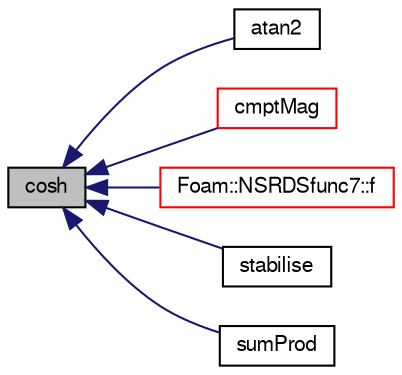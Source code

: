 digraph "cosh"
{
  bgcolor="transparent";
  edge [fontname="FreeSans",fontsize="10",labelfontname="FreeSans",labelfontsize="10"];
  node [fontname="FreeSans",fontsize="10",shape=record];
  rankdir="LR";
  Node38709 [label="cosh",height=0.2,width=0.4,color="black", fillcolor="grey75", style="filled", fontcolor="black"];
  Node38709 -> Node38710 [dir="back",color="midnightblue",fontsize="10",style="solid",fontname="FreeSans"];
  Node38710 [label="atan2",height=0.2,width=0.4,color="black",URL="$a21124.html#a9d45ac659e1f4191f75f0fe34ad7f596"];
  Node38709 -> Node38711 [dir="back",color="midnightblue",fontsize="10",style="solid",fontname="FreeSans"];
  Node38711 [label="cmptMag",height=0.2,width=0.4,color="red",URL="$a12539.html#a9180528922650a6b9a3b302e27e621b9"];
  Node38709 -> Node38766 [dir="back",color="midnightblue",fontsize="10",style="solid",fontname="FreeSans"];
  Node38766 [label="Foam::NSRDSfunc7::f",height=0.2,width=0.4,color="red",URL="$a30442.html#a44a3c8c9472a1fd8054ed8f5fd36e77a",tooltip="Evaluate the function and return the result. "];
  Node38709 -> Node38825 [dir="back",color="midnightblue",fontsize="10",style="solid",fontname="FreeSans"];
  Node38825 [label="stabilise",height=0.2,width=0.4,color="black",URL="$a21124.html#a0f54b8f830b5ec7eb36ed5ccda6d7b1e"];
  Node38709 -> Node38826 [dir="back",color="midnightblue",fontsize="10",style="solid",fontname="FreeSans"];
  Node38826 [label="sumProd",height=0.2,width=0.4,color="black",URL="$a21124.html#a5b480f6156c25bef4de87d86094e87ea"];
}
